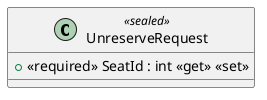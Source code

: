 @startuml
class UnreserveRequest <<sealed>> {
    + <<required>> SeatId : int <<get>> <<set>>
}
@enduml
